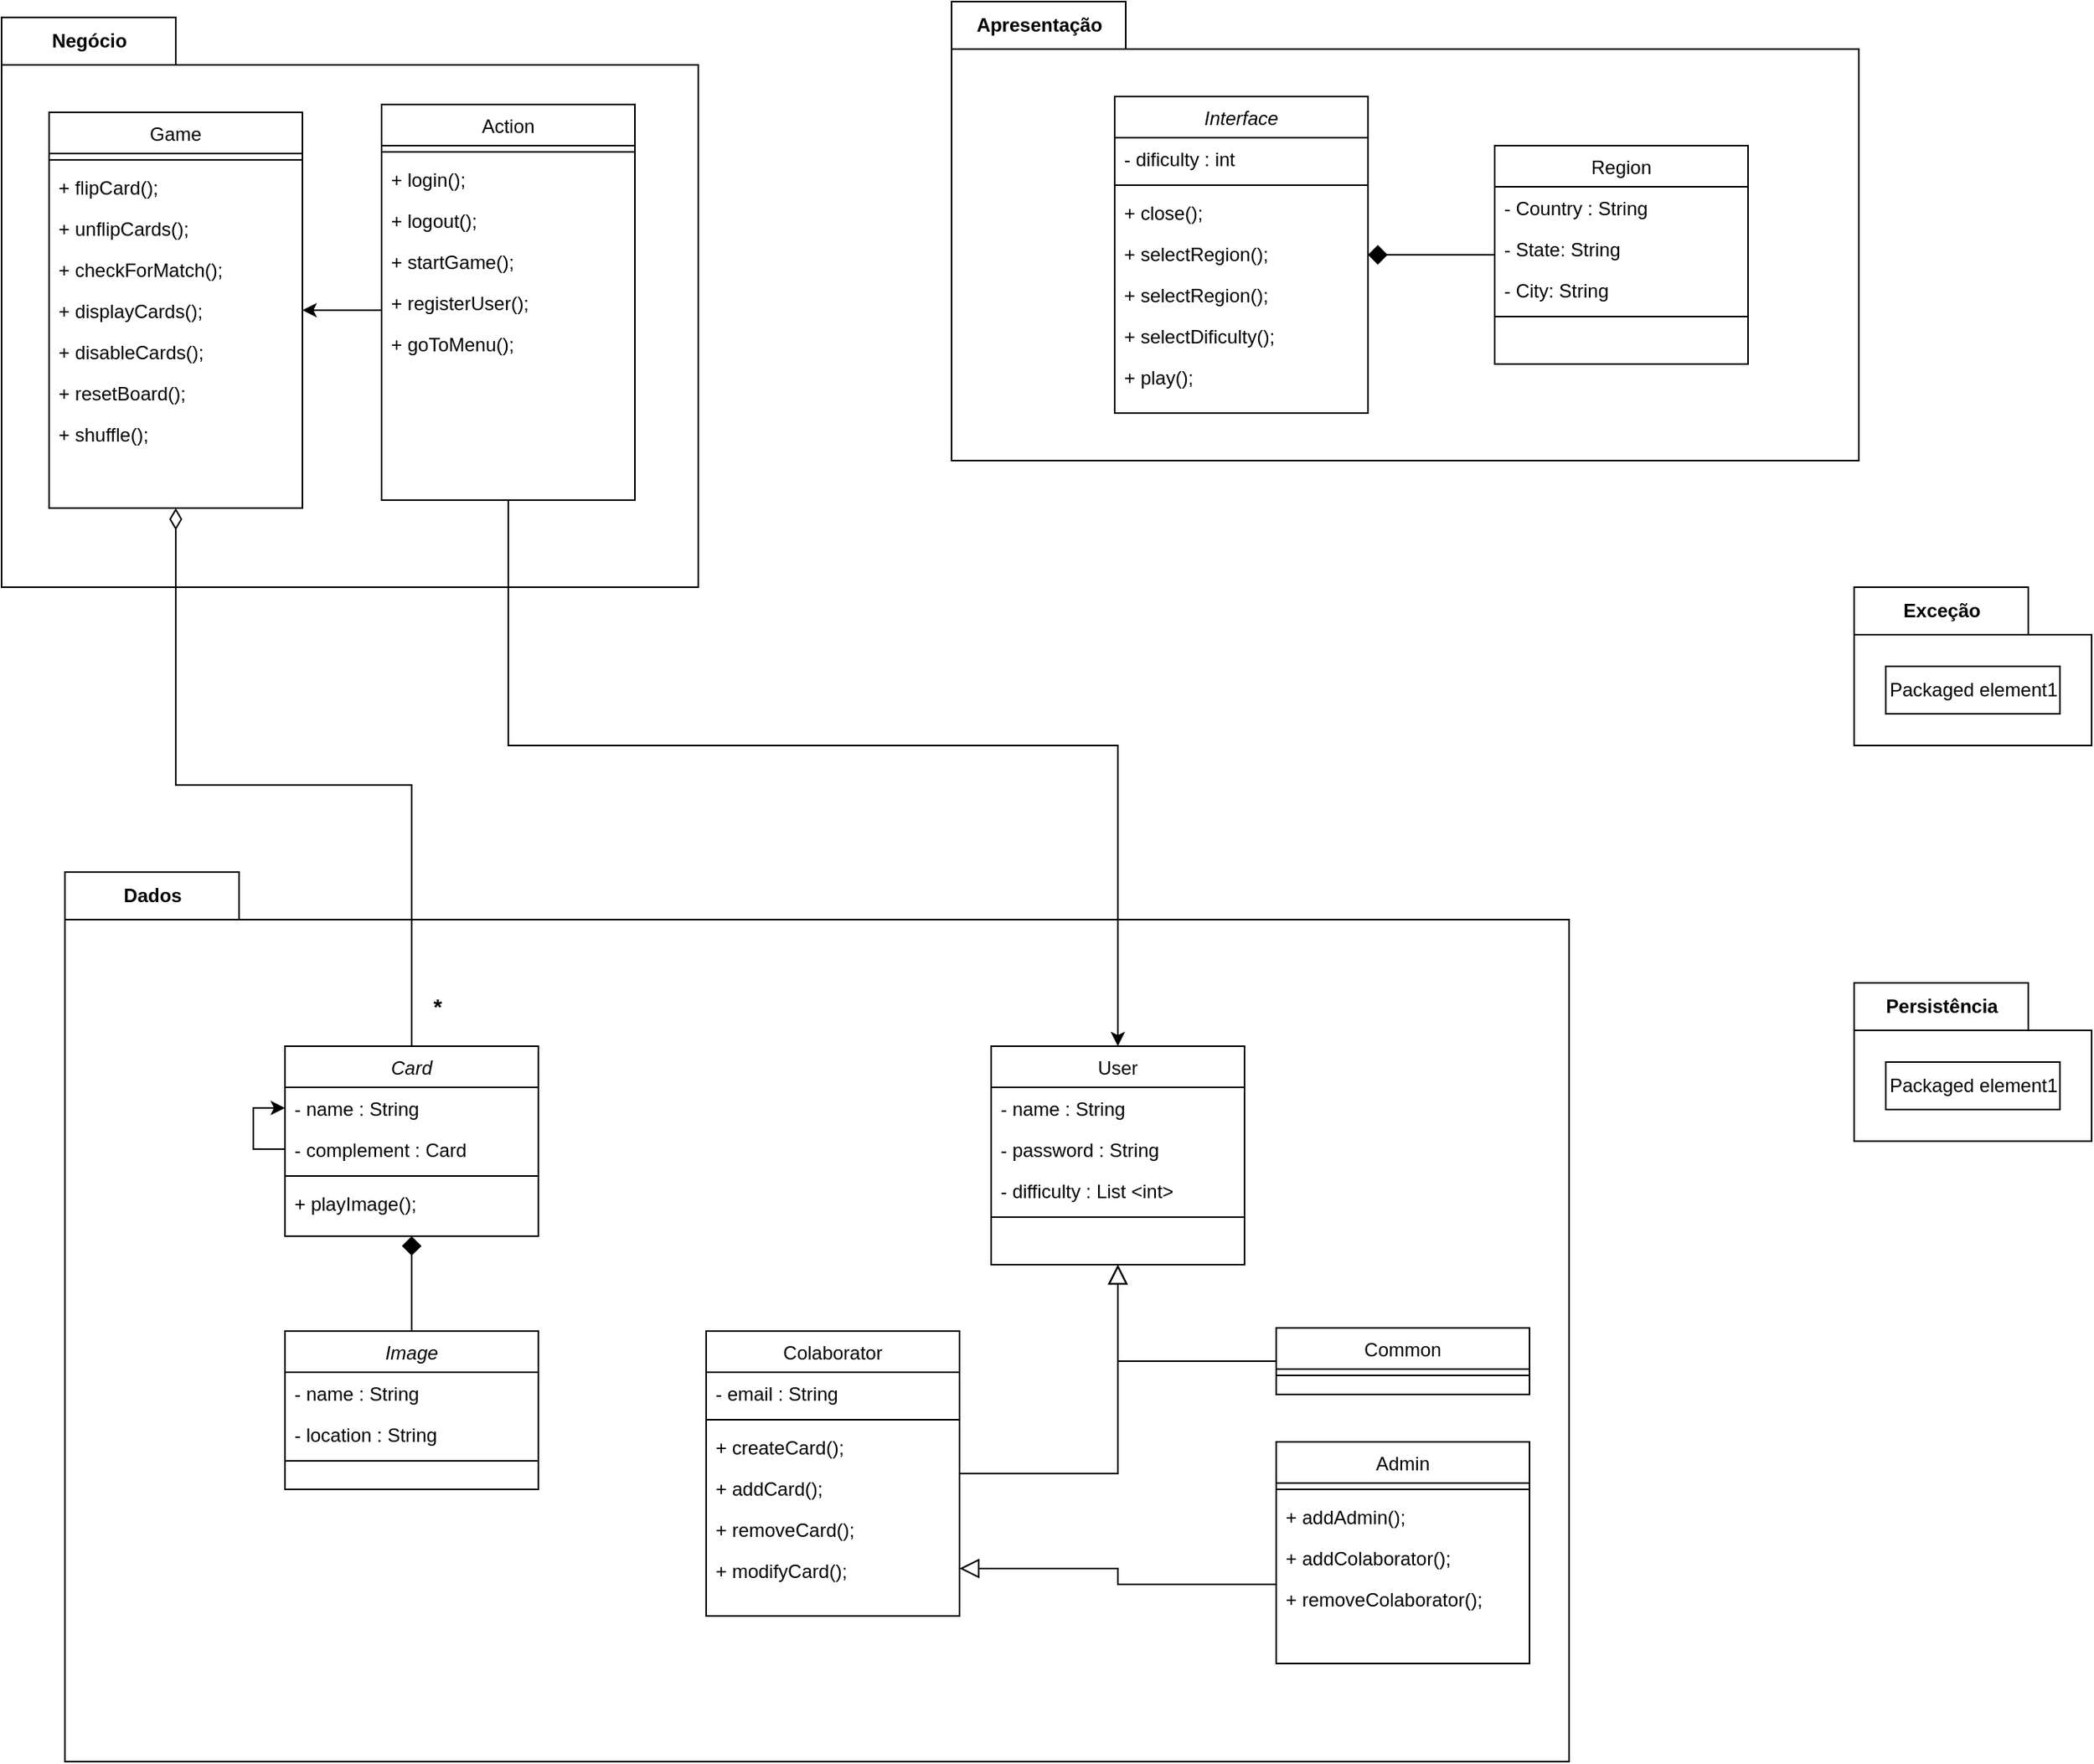 <mxfile version="20.1.1" type="github">
  <diagram id="C5RBs43oDa-KdzZeNtuy" name="Page-1">
    <mxGraphModel dx="981" dy="548" grid="1" gridSize="10" guides="1" tooltips="1" connect="1" arrows="1" fold="1" page="1" pageScale="1" pageWidth="827" pageHeight="1169" math="0" shadow="0">
      <root>
        <mxCell id="WIyWlLk6GJQsqaUBKTNV-0" />
        <mxCell id="WIyWlLk6GJQsqaUBKTNV-1" parent="WIyWlLk6GJQsqaUBKTNV-0" />
        <mxCell id="fE1shfOuvL8CjAbd44VH-1" value="Dados" style="shape=folder;fontStyle=1;tabWidth=110;tabHeight=30;tabPosition=left;html=1;boundedLbl=1;labelInHeader=1;container=1;collapsible=0;recursiveResize=0;" vertex="1" parent="WIyWlLk6GJQsqaUBKTNV-1">
          <mxGeometry x="80" y="560" width="950" height="562" as="geometry" />
        </mxCell>
        <mxCell id="lEsxtGKMERjpSD6ecHsr-9" style="edgeStyle=orthogonalEdgeStyle;rounded=0;orthogonalLoop=1;jettySize=auto;html=1;endArrow=block;endFill=0;endSize=10;" parent="fE1shfOuvL8CjAbd44VH-1" source="zkfFHV4jXpPFQw0GAbJ--6" target="lEsxtGKMERjpSD6ecHsr-3" edge="1">
          <mxGeometry relative="1" as="geometry">
            <mxPoint x="665" y="250" as="targetPoint" />
          </mxGeometry>
        </mxCell>
        <mxCell id="zkfFHV4jXpPFQw0GAbJ--6" value="Colaborator" style="swimlane;fontStyle=0;align=center;verticalAlign=top;childLayout=stackLayout;horizontal=1;startSize=26;horizontalStack=0;resizeParent=1;resizeLast=0;collapsible=1;marginBottom=0;rounded=0;shadow=0;strokeWidth=1;" parent="fE1shfOuvL8CjAbd44VH-1" vertex="1">
          <mxGeometry x="405" y="290" width="160" height="180" as="geometry">
            <mxRectangle x="130" y="380" width="160" height="26" as="alternateBounds" />
          </mxGeometry>
        </mxCell>
        <mxCell id="zkfFHV4jXpPFQw0GAbJ--7" value="- email : String" style="text;align=left;verticalAlign=top;spacingLeft=4;spacingRight=4;overflow=hidden;rotatable=0;points=[[0,0.5],[1,0.5]];portConstraint=eastwest;" parent="zkfFHV4jXpPFQw0GAbJ--6" vertex="1">
          <mxGeometry y="26" width="160" height="26" as="geometry" />
        </mxCell>
        <mxCell id="zkfFHV4jXpPFQw0GAbJ--9" value="" style="line;html=1;strokeWidth=1;align=left;verticalAlign=middle;spacingTop=-1;spacingLeft=3;spacingRight=3;rotatable=0;labelPosition=right;points=[];portConstraint=eastwest;" parent="zkfFHV4jXpPFQw0GAbJ--6" vertex="1">
          <mxGeometry y="52" width="160" height="8" as="geometry" />
        </mxCell>
        <mxCell id="zkfFHV4jXpPFQw0GAbJ--10" value="+ createCard();" style="text;align=left;verticalAlign=top;spacingLeft=4;spacingRight=4;overflow=hidden;rotatable=0;points=[[0,0.5],[1,0.5]];portConstraint=eastwest;fontStyle=0" parent="zkfFHV4jXpPFQw0GAbJ--6" vertex="1">
          <mxGeometry y="60" width="160" height="26" as="geometry" />
        </mxCell>
        <mxCell id="lEsxtGKMERjpSD6ecHsr-11" value="+ addCard();" style="text;align=left;verticalAlign=top;spacingLeft=4;spacingRight=4;overflow=hidden;rotatable=0;points=[[0,0.5],[1,0.5]];portConstraint=eastwest;fontStyle=0" parent="zkfFHV4jXpPFQw0GAbJ--6" vertex="1">
          <mxGeometry y="86" width="160" height="26" as="geometry" />
        </mxCell>
        <mxCell id="lEsxtGKMERjpSD6ecHsr-12" value="+ removeCard();" style="text;align=left;verticalAlign=top;spacingLeft=4;spacingRight=4;overflow=hidden;rotatable=0;points=[[0,0.5],[1,0.5]];portConstraint=eastwest;fontStyle=0" parent="zkfFHV4jXpPFQw0GAbJ--6" vertex="1">
          <mxGeometry y="112" width="160" height="26" as="geometry" />
        </mxCell>
        <mxCell id="lEsxtGKMERjpSD6ecHsr-13" value="+ modifyCard();" style="text;align=left;verticalAlign=top;spacingLeft=4;spacingRight=4;overflow=hidden;rotatable=0;points=[[0,0.5],[1,0.5]];portConstraint=eastwest;fontStyle=0" parent="zkfFHV4jXpPFQw0GAbJ--6" vertex="1">
          <mxGeometry y="138" width="160" height="26" as="geometry" />
        </mxCell>
        <mxCell id="lEsxtGKMERjpSD6ecHsr-10" style="edgeStyle=orthogonalEdgeStyle;rounded=0;orthogonalLoop=1;jettySize=auto;html=1;endArrow=block;endFill=0;endSize=10;" parent="fE1shfOuvL8CjAbd44VH-1" source="Iorugwe1lFg4vuqkTPMZ-1" target="lEsxtGKMERjpSD6ecHsr-3" edge="1">
          <mxGeometry relative="1" as="geometry">
            <mxPoint x="665" y="250" as="targetPoint" />
          </mxGeometry>
        </mxCell>
        <mxCell id="Iorugwe1lFg4vuqkTPMZ-1" value="Common" style="swimlane;fontStyle=0;align=center;verticalAlign=top;childLayout=stackLayout;horizontal=1;startSize=26;horizontalStack=0;resizeParent=1;resizeLast=0;collapsible=1;marginBottom=0;rounded=0;shadow=0;strokeWidth=1;" parent="fE1shfOuvL8CjAbd44VH-1" vertex="1">
          <mxGeometry x="765" y="288" width="160" height="42" as="geometry">
            <mxRectangle x="130" y="380" width="160" height="26" as="alternateBounds" />
          </mxGeometry>
        </mxCell>
        <mxCell id="Iorugwe1lFg4vuqkTPMZ-4" value="" style="line;html=1;strokeWidth=1;align=left;verticalAlign=middle;spacingTop=-1;spacingLeft=3;spacingRight=3;rotatable=0;labelPosition=right;points=[];portConstraint=eastwest;" parent="Iorugwe1lFg4vuqkTPMZ-1" vertex="1">
          <mxGeometry y="26" width="160" height="8" as="geometry" />
        </mxCell>
        <mxCell id="lEsxtGKMERjpSD6ecHsr-3" value="User" style="swimlane;fontStyle=0;align=center;verticalAlign=top;childLayout=stackLayout;horizontal=1;startSize=26;horizontalStack=0;resizeParent=1;resizeLast=0;collapsible=1;marginBottom=0;rounded=0;shadow=0;strokeWidth=1;" parent="fE1shfOuvL8CjAbd44VH-1" vertex="1">
          <mxGeometry x="585" y="110" width="160" height="138" as="geometry">
            <mxRectangle x="130" y="380" width="160" height="26" as="alternateBounds" />
          </mxGeometry>
        </mxCell>
        <mxCell id="lEsxtGKMERjpSD6ecHsr-4" value="- name : String" style="text;align=left;verticalAlign=top;spacingLeft=4;spacingRight=4;overflow=hidden;rotatable=0;points=[[0,0.5],[1,0.5]];portConstraint=eastwest;" parent="lEsxtGKMERjpSD6ecHsr-3" vertex="1">
          <mxGeometry y="26" width="160" height="26" as="geometry" />
        </mxCell>
        <mxCell id="lEsxtGKMERjpSD6ecHsr-5" value="- password : String" style="text;align=left;verticalAlign=top;spacingLeft=4;spacingRight=4;overflow=hidden;rotatable=0;points=[[0,0.5],[1,0.5]];portConstraint=eastwest;rounded=0;shadow=0;html=0;" parent="lEsxtGKMERjpSD6ecHsr-3" vertex="1">
          <mxGeometry y="52" width="160" height="26" as="geometry" />
        </mxCell>
        <mxCell id="fE1shfOuvL8CjAbd44VH-29" value="- difficulty : List &lt;int&gt;" style="text;align=left;verticalAlign=top;spacingLeft=4;spacingRight=4;overflow=hidden;rotatable=0;points=[[0,0.5],[1,0.5]];portConstraint=eastwest;rounded=0;shadow=0;html=0;" vertex="1" parent="lEsxtGKMERjpSD6ecHsr-3">
          <mxGeometry y="78" width="160" height="26" as="geometry" />
        </mxCell>
        <mxCell id="lEsxtGKMERjpSD6ecHsr-6" value="" style="line;html=1;strokeWidth=1;align=left;verticalAlign=middle;spacingTop=-1;spacingLeft=3;spacingRight=3;rotatable=0;labelPosition=right;points=[];portConstraint=eastwest;" parent="lEsxtGKMERjpSD6ecHsr-3" vertex="1">
          <mxGeometry y="104" width="160" height="8" as="geometry" />
        </mxCell>
        <mxCell id="lEsxtGKMERjpSD6ecHsr-54" style="edgeStyle=orthogonalEdgeStyle;rounded=0;orthogonalLoop=1;jettySize=auto;html=1;fontSize=14;endArrow=block;endFill=0;endSize=10;" parent="fE1shfOuvL8CjAbd44VH-1" source="lEsxtGKMERjpSD6ecHsr-47" target="zkfFHV4jXpPFQw0GAbJ--6" edge="1">
          <mxGeometry relative="1" as="geometry">
            <Array as="points">
              <mxPoint x="665" y="450" />
              <mxPoint x="665" y="440" />
            </Array>
          </mxGeometry>
        </mxCell>
        <mxCell id="lEsxtGKMERjpSD6ecHsr-47" value="Admin" style="swimlane;fontStyle=0;align=center;verticalAlign=top;childLayout=stackLayout;horizontal=1;startSize=26;horizontalStack=0;resizeParent=1;resizeLast=0;collapsible=1;marginBottom=0;rounded=0;shadow=0;strokeWidth=1;" parent="fE1shfOuvL8CjAbd44VH-1" vertex="1">
          <mxGeometry x="765" y="360" width="160" height="140" as="geometry">
            <mxRectangle x="130" y="380" width="160" height="26" as="alternateBounds" />
          </mxGeometry>
        </mxCell>
        <mxCell id="lEsxtGKMERjpSD6ecHsr-49" value="" style="line;html=1;strokeWidth=1;align=left;verticalAlign=middle;spacingTop=-1;spacingLeft=3;spacingRight=3;rotatable=0;labelPosition=right;points=[];portConstraint=eastwest;" parent="lEsxtGKMERjpSD6ecHsr-47" vertex="1">
          <mxGeometry y="26" width="160" height="8" as="geometry" />
        </mxCell>
        <mxCell id="lEsxtGKMERjpSD6ecHsr-50" value="+ addAdmin();" style="text;align=left;verticalAlign=top;spacingLeft=4;spacingRight=4;overflow=hidden;rotatable=0;points=[[0,0.5],[1,0.5]];portConstraint=eastwest;fontStyle=0" parent="lEsxtGKMERjpSD6ecHsr-47" vertex="1">
          <mxGeometry y="34" width="160" height="26" as="geometry" />
        </mxCell>
        <mxCell id="lEsxtGKMERjpSD6ecHsr-56" value="+ addColaborator();" style="text;align=left;verticalAlign=top;spacingLeft=4;spacingRight=4;overflow=hidden;rotatable=0;points=[[0,0.5],[1,0.5]];portConstraint=eastwest;fontStyle=0" parent="lEsxtGKMERjpSD6ecHsr-47" vertex="1">
          <mxGeometry y="60" width="160" height="26" as="geometry" />
        </mxCell>
        <mxCell id="lEsxtGKMERjpSD6ecHsr-55" value="+ removeColaborator();" style="text;align=left;verticalAlign=top;spacingLeft=4;spacingRight=4;overflow=hidden;rotatable=0;points=[[0,0.5],[1,0.5]];portConstraint=eastwest;fontStyle=0" parent="lEsxtGKMERjpSD6ecHsr-47" vertex="1">
          <mxGeometry y="86" width="160" height="26" as="geometry" />
        </mxCell>
        <mxCell id="zkfFHV4jXpPFQw0GAbJ--0" value="Card" style="swimlane;fontStyle=2;align=center;verticalAlign=top;childLayout=stackLayout;horizontal=1;startSize=26;horizontalStack=0;resizeParent=1;resizeLast=0;collapsible=1;marginBottom=0;rounded=0;shadow=0;strokeWidth=1;" parent="fE1shfOuvL8CjAbd44VH-1" vertex="1">
          <mxGeometry x="139" y="110" width="160" height="120" as="geometry">
            <mxRectangle x="230" y="140" width="160" height="26" as="alternateBounds" />
          </mxGeometry>
        </mxCell>
        <mxCell id="zkfFHV4jXpPFQw0GAbJ--1" value="- name : String" style="text;align=left;verticalAlign=top;spacingLeft=4;spacingRight=4;overflow=hidden;rotatable=0;points=[[0,0.5],[1,0.5]];portConstraint=eastwest;" parent="zkfFHV4jXpPFQw0GAbJ--0" vertex="1">
          <mxGeometry y="26" width="160" height="26" as="geometry" />
        </mxCell>
        <mxCell id="Iorugwe1lFg4vuqkTPMZ-9" style="edgeStyle=orthogonalEdgeStyle;rounded=0;orthogonalLoop=1;jettySize=auto;html=1;entryX=0;entryY=0.5;entryDx=0;entryDy=0;" parent="zkfFHV4jXpPFQw0GAbJ--0" source="zkfFHV4jXpPFQw0GAbJ--3" target="zkfFHV4jXpPFQw0GAbJ--1" edge="1">
          <mxGeometry relative="1" as="geometry" />
        </mxCell>
        <mxCell id="zkfFHV4jXpPFQw0GAbJ--3" value="- complement : Card" style="text;align=left;verticalAlign=top;spacingLeft=4;spacingRight=4;overflow=hidden;rotatable=0;points=[[0,0.5],[1,0.5]];portConstraint=eastwest;rounded=0;shadow=0;html=0;" parent="zkfFHV4jXpPFQw0GAbJ--0" vertex="1">
          <mxGeometry y="52" width="160" height="26" as="geometry" />
        </mxCell>
        <mxCell id="zkfFHV4jXpPFQw0GAbJ--4" value="" style="line;html=1;strokeWidth=1;align=left;verticalAlign=middle;spacingTop=-1;spacingLeft=3;spacingRight=3;rotatable=0;labelPosition=right;points=[];portConstraint=eastwest;" parent="zkfFHV4jXpPFQw0GAbJ--0" vertex="1">
          <mxGeometry y="78" width="160" height="8" as="geometry" />
        </mxCell>
        <mxCell id="Iorugwe1lFg4vuqkTPMZ-10" value="+ playImage();" style="text;align=left;verticalAlign=top;spacingLeft=4;spacingRight=4;overflow=hidden;rotatable=0;points=[[0,0.5],[1,0.5]];portConstraint=eastwest;rounded=0;shadow=0;html=0;" parent="zkfFHV4jXpPFQw0GAbJ--0" vertex="1">
          <mxGeometry y="86" width="160" height="26" as="geometry" />
        </mxCell>
        <mxCell id="lEsxtGKMERjpSD6ecHsr-15" value="&lt;font style=&quot;font-size: 14px;&quot;&gt;&lt;b&gt;*&lt;/b&gt;&lt;/font&gt;" style="text;html=1;align=center;verticalAlign=middle;resizable=0;points=[];autosize=1;strokeColor=none;fillColor=none;fontStyle=1" parent="fE1shfOuvL8CjAbd44VH-1" vertex="1">
          <mxGeometry x="220" y="70" width="30" height="30" as="geometry" />
        </mxCell>
        <mxCell id="lEsxtGKMERjpSD6ecHsr-23" style="edgeStyle=orthogonalEdgeStyle;rounded=0;orthogonalLoop=1;jettySize=auto;html=1;fontSize=14;endArrow=diamond;endFill=1;endSize=10;" parent="fE1shfOuvL8CjAbd44VH-1" source="lEsxtGKMERjpSD6ecHsr-16" target="zkfFHV4jXpPFQw0GAbJ--0" edge="1">
          <mxGeometry relative="1" as="geometry" />
        </mxCell>
        <mxCell id="lEsxtGKMERjpSD6ecHsr-16" value="Image" style="swimlane;fontStyle=2;align=center;verticalAlign=top;childLayout=stackLayout;horizontal=1;startSize=26;horizontalStack=0;resizeParent=1;resizeLast=0;collapsible=1;marginBottom=0;rounded=0;shadow=0;strokeWidth=1;" parent="fE1shfOuvL8CjAbd44VH-1" vertex="1">
          <mxGeometry x="139" y="290" width="160" height="100" as="geometry">
            <mxRectangle x="230" y="140" width="160" height="26" as="alternateBounds" />
          </mxGeometry>
        </mxCell>
        <mxCell id="lEsxtGKMERjpSD6ecHsr-17" value="- name : String" style="text;align=left;verticalAlign=top;spacingLeft=4;spacingRight=4;overflow=hidden;rotatable=0;points=[[0,0.5],[1,0.5]];portConstraint=eastwest;" parent="lEsxtGKMERjpSD6ecHsr-16" vertex="1">
          <mxGeometry y="26" width="160" height="26" as="geometry" />
        </mxCell>
        <mxCell id="lEsxtGKMERjpSD6ecHsr-18" value="- location : String" style="text;align=left;verticalAlign=top;spacingLeft=4;spacingRight=4;overflow=hidden;rotatable=0;points=[[0,0.5],[1,0.5]];portConstraint=eastwest;rounded=0;shadow=0;html=0;" parent="lEsxtGKMERjpSD6ecHsr-16" vertex="1">
          <mxGeometry y="52" width="160" height="26" as="geometry" />
        </mxCell>
        <mxCell id="lEsxtGKMERjpSD6ecHsr-21" value="" style="line;html=1;strokeWidth=1;align=left;verticalAlign=middle;spacingTop=-1;spacingLeft=3;spacingRight=3;rotatable=0;labelPosition=right;points=[];portConstraint=eastwest;" parent="lEsxtGKMERjpSD6ecHsr-16" vertex="1">
          <mxGeometry y="78" width="160" height="8" as="geometry" />
        </mxCell>
        <mxCell id="fE1shfOuvL8CjAbd44VH-3" value="Negócio" style="shape=folder;fontStyle=1;tabWidth=110;tabHeight=30;tabPosition=left;html=1;boundedLbl=1;labelInHeader=1;container=1;collapsible=0;recursiveResize=0;" vertex="1" parent="WIyWlLk6GJQsqaUBKTNV-1">
          <mxGeometry x="40" y="20" width="440" height="360" as="geometry" />
        </mxCell>
        <mxCell id="zkfFHV4jXpPFQw0GAbJ--17" value="Game" style="swimlane;fontStyle=0;align=center;verticalAlign=top;childLayout=stackLayout;horizontal=1;startSize=26;horizontalStack=0;resizeParent=1;resizeLast=0;collapsible=1;marginBottom=0;rounded=0;shadow=0;strokeWidth=1;" parent="fE1shfOuvL8CjAbd44VH-3" vertex="1">
          <mxGeometry x="30" y="60" width="160" height="250" as="geometry">
            <mxRectangle x="550" y="140" width="160" height="26" as="alternateBounds" />
          </mxGeometry>
        </mxCell>
        <mxCell id="zkfFHV4jXpPFQw0GAbJ--23" value="" style="line;html=1;strokeWidth=1;align=left;verticalAlign=middle;spacingTop=-1;spacingLeft=3;spacingRight=3;rotatable=0;labelPosition=right;points=[];portConstraint=eastwest;" parent="zkfFHV4jXpPFQw0GAbJ--17" vertex="1">
          <mxGeometry y="26" width="160" height="8" as="geometry" />
        </mxCell>
        <mxCell id="zkfFHV4jXpPFQw0GAbJ--24" value="+ flipCard();" style="text;align=left;verticalAlign=top;spacingLeft=4;spacingRight=4;overflow=hidden;rotatable=0;points=[[0,0.5],[1,0.5]];portConstraint=eastwest;" parent="zkfFHV4jXpPFQw0GAbJ--17" vertex="1">
          <mxGeometry y="34" width="160" height="26" as="geometry" />
        </mxCell>
        <mxCell id="lEsxtGKMERjpSD6ecHsr-0" value="+ unflipCards();" style="text;align=left;verticalAlign=top;spacingLeft=4;spacingRight=4;overflow=hidden;rotatable=0;points=[[0,0.5],[1,0.5]];portConstraint=eastwest;" parent="zkfFHV4jXpPFQw0GAbJ--17" vertex="1">
          <mxGeometry y="60" width="160" height="26" as="geometry" />
        </mxCell>
        <mxCell id="zkfFHV4jXpPFQw0GAbJ--25" value="+ checkForMatch();" style="text;align=left;verticalAlign=top;spacingLeft=4;spacingRight=4;overflow=hidden;rotatable=0;points=[[0,0.5],[1,0.5]];portConstraint=eastwest;" parent="zkfFHV4jXpPFQw0GAbJ--17" vertex="1">
          <mxGeometry y="86" width="160" height="26" as="geometry" />
        </mxCell>
        <mxCell id="Iorugwe1lFg4vuqkTPMZ-11" value="+ displayCards();" style="text;align=left;verticalAlign=top;spacingLeft=4;spacingRight=4;overflow=hidden;rotatable=0;points=[[0,0.5],[1,0.5]];portConstraint=eastwest;" parent="zkfFHV4jXpPFQw0GAbJ--17" vertex="1">
          <mxGeometry y="112" width="160" height="26" as="geometry" />
        </mxCell>
        <mxCell id="Iorugwe1lFg4vuqkTPMZ-12" value="+ disableCards();" style="text;align=left;verticalAlign=top;spacingLeft=4;spacingRight=4;overflow=hidden;rotatable=0;points=[[0,0.5],[1,0.5]];portConstraint=eastwest;" parent="zkfFHV4jXpPFQw0GAbJ--17" vertex="1">
          <mxGeometry y="138" width="160" height="26" as="geometry" />
        </mxCell>
        <mxCell id="lEsxtGKMERjpSD6ecHsr-2" value="+ resetBoard();" style="text;align=left;verticalAlign=top;spacingLeft=4;spacingRight=4;overflow=hidden;rotatable=0;points=[[0,0.5],[1,0.5]];portConstraint=eastwest;" parent="zkfFHV4jXpPFQw0GAbJ--17" vertex="1">
          <mxGeometry y="164" width="160" height="26" as="geometry" />
        </mxCell>
        <mxCell id="lEsxtGKMERjpSD6ecHsr-1" value="+ shuffle();" style="text;align=left;verticalAlign=top;spacingLeft=4;spacingRight=4;overflow=hidden;rotatable=0;points=[[0,0.5],[1,0.5]];portConstraint=eastwest;" parent="zkfFHV4jXpPFQw0GAbJ--17" vertex="1">
          <mxGeometry y="190" width="160" height="26" as="geometry" />
        </mxCell>
        <mxCell id="fE1shfOuvL8CjAbd44VH-26" style="edgeStyle=orthogonalEdgeStyle;rounded=0;orthogonalLoop=1;jettySize=auto;html=1;" edge="1" parent="fE1shfOuvL8CjAbd44VH-3" source="fE1shfOuvL8CjAbd44VH-12" target="zkfFHV4jXpPFQw0GAbJ--17">
          <mxGeometry relative="1" as="geometry">
            <Array as="points">
              <mxPoint x="230" y="185" />
              <mxPoint x="230" y="185" />
            </Array>
          </mxGeometry>
        </mxCell>
        <mxCell id="fE1shfOuvL8CjAbd44VH-12" value="Action" style="swimlane;fontStyle=0;align=center;verticalAlign=top;childLayout=stackLayout;horizontal=1;startSize=26;horizontalStack=0;resizeParent=1;resizeLast=0;collapsible=1;marginBottom=0;rounded=0;shadow=0;strokeWidth=1;" vertex="1" parent="fE1shfOuvL8CjAbd44VH-3">
          <mxGeometry x="240" y="55" width="160" height="250" as="geometry">
            <mxRectangle x="550" y="140" width="160" height="26" as="alternateBounds" />
          </mxGeometry>
        </mxCell>
        <mxCell id="fE1shfOuvL8CjAbd44VH-13" value="" style="line;html=1;strokeWidth=1;align=left;verticalAlign=middle;spacingTop=-1;spacingLeft=3;spacingRight=3;rotatable=0;labelPosition=right;points=[];portConstraint=eastwest;" vertex="1" parent="fE1shfOuvL8CjAbd44VH-12">
          <mxGeometry y="26" width="160" height="8" as="geometry" />
        </mxCell>
        <mxCell id="fE1shfOuvL8CjAbd44VH-14" value="+ login();" style="text;align=left;verticalAlign=top;spacingLeft=4;spacingRight=4;overflow=hidden;rotatable=0;points=[[0,0.5],[1,0.5]];portConstraint=eastwest;" vertex="1" parent="fE1shfOuvL8CjAbd44VH-12">
          <mxGeometry y="34" width="160" height="26" as="geometry" />
        </mxCell>
        <mxCell id="fE1shfOuvL8CjAbd44VH-15" value="+ logout();" style="text;align=left;verticalAlign=top;spacingLeft=4;spacingRight=4;overflow=hidden;rotatable=0;points=[[0,0.5],[1,0.5]];portConstraint=eastwest;" vertex="1" parent="fE1shfOuvL8CjAbd44VH-12">
          <mxGeometry y="60" width="160" height="26" as="geometry" />
        </mxCell>
        <mxCell id="fE1shfOuvL8CjAbd44VH-25" value="+ startGame();" style="text;align=left;verticalAlign=top;spacingLeft=4;spacingRight=4;overflow=hidden;rotatable=0;points=[[0,0.5],[1,0.5]];portConstraint=eastwest;" vertex="1" parent="fE1shfOuvL8CjAbd44VH-12">
          <mxGeometry y="86" width="160" height="26" as="geometry" />
        </mxCell>
        <mxCell id="fE1shfOuvL8CjAbd44VH-27" value="+ registerUser();" style="text;align=left;verticalAlign=top;spacingLeft=4;spacingRight=4;overflow=hidden;rotatable=0;points=[[0,0.5],[1,0.5]];portConstraint=eastwest;" vertex="1" parent="fE1shfOuvL8CjAbd44VH-12">
          <mxGeometry y="112" width="160" height="26" as="geometry" />
        </mxCell>
        <mxCell id="fE1shfOuvL8CjAbd44VH-28" value="+ goToMenu();" style="text;align=left;verticalAlign=top;spacingLeft=4;spacingRight=4;overflow=hidden;rotatable=0;points=[[0,0.5],[1,0.5]];portConstraint=eastwest;" vertex="1" parent="fE1shfOuvL8CjAbd44VH-12">
          <mxGeometry y="138" width="160" height="26" as="geometry" />
        </mxCell>
        <mxCell id="fE1shfOuvL8CjAbd44VH-5" value="Apresentação" style="shape=folder;fontStyle=1;tabWidth=110;tabHeight=30;tabPosition=left;html=1;boundedLbl=1;labelInHeader=1;container=1;collapsible=0;recursiveResize=0;" vertex="1" parent="WIyWlLk6GJQsqaUBKTNV-1">
          <mxGeometry x="640" y="10" width="573" height="290" as="geometry" />
        </mxCell>
        <mxCell id="lEsxtGKMERjpSD6ecHsr-24" value="Interface" style="swimlane;fontStyle=2;align=center;verticalAlign=top;childLayout=stackLayout;horizontal=1;startSize=26;horizontalStack=0;resizeParent=1;resizeLast=0;collapsible=1;marginBottom=0;rounded=0;shadow=0;strokeWidth=1;" parent="fE1shfOuvL8CjAbd44VH-5" vertex="1">
          <mxGeometry x="103" y="60" width="160" height="200" as="geometry">
            <mxRectangle x="550" y="140" width="160" height="26" as="alternateBounds" />
          </mxGeometry>
        </mxCell>
        <mxCell id="lEsxtGKMERjpSD6ecHsr-25" value="- dificulty : int" style="text;align=left;verticalAlign=top;spacingLeft=4;spacingRight=4;overflow=hidden;rotatable=0;points=[[0,0.5],[1,0.5]];portConstraint=eastwest;" parent="lEsxtGKMERjpSD6ecHsr-24" vertex="1">
          <mxGeometry y="26" width="160" height="26" as="geometry" />
        </mxCell>
        <mxCell id="lEsxtGKMERjpSD6ecHsr-26" value="" style="line;html=1;strokeWidth=1;align=left;verticalAlign=middle;spacingTop=-1;spacingLeft=3;spacingRight=3;rotatable=0;labelPosition=right;points=[];portConstraint=eastwest;" parent="lEsxtGKMERjpSD6ecHsr-24" vertex="1">
          <mxGeometry y="52" width="160" height="8" as="geometry" />
        </mxCell>
        <mxCell id="lEsxtGKMERjpSD6ecHsr-27" value="+ close();" style="text;align=left;verticalAlign=top;spacingLeft=4;spacingRight=4;overflow=hidden;rotatable=0;points=[[0,0.5],[1,0.5]];portConstraint=eastwest;" parent="lEsxtGKMERjpSD6ecHsr-24" vertex="1">
          <mxGeometry y="60" width="160" height="26" as="geometry" />
        </mxCell>
        <mxCell id="lEsxtGKMERjpSD6ecHsr-34" value="+ selectRegion();" style="text;align=left;verticalAlign=top;spacingLeft=4;spacingRight=4;overflow=hidden;rotatable=0;points=[[0,0.5],[1,0.5]];portConstraint=eastwest;" parent="lEsxtGKMERjpSD6ecHsr-24" vertex="1">
          <mxGeometry y="86" width="160" height="26" as="geometry" />
        </mxCell>
        <mxCell id="lEsxtGKMERjpSD6ecHsr-35" value="+ selectRegion();" style="text;align=left;verticalAlign=top;spacingLeft=4;spacingRight=4;overflow=hidden;rotatable=0;points=[[0,0.5],[1,0.5]];portConstraint=eastwest;" parent="lEsxtGKMERjpSD6ecHsr-24" vertex="1">
          <mxGeometry y="112" width="160" height="26" as="geometry" />
        </mxCell>
        <mxCell id="lEsxtGKMERjpSD6ecHsr-36" value="+ selectDificulty();" style="text;align=left;verticalAlign=top;spacingLeft=4;spacingRight=4;overflow=hidden;rotatable=0;points=[[0,0.5],[1,0.5]];portConstraint=eastwest;" parent="lEsxtGKMERjpSD6ecHsr-24" vertex="1">
          <mxGeometry y="138" width="160" height="26" as="geometry" />
        </mxCell>
        <mxCell id="lEsxtGKMERjpSD6ecHsr-38" value="+ play();" style="text;align=left;verticalAlign=top;spacingLeft=4;spacingRight=4;overflow=hidden;rotatable=0;points=[[0,0.5],[1,0.5]];portConstraint=eastwest;" parent="lEsxtGKMERjpSD6ecHsr-24" vertex="1">
          <mxGeometry y="164" width="160" height="26" as="geometry" />
        </mxCell>
        <mxCell id="lEsxtGKMERjpSD6ecHsr-46" style="edgeStyle=orthogonalEdgeStyle;rounded=0;orthogonalLoop=1;jettySize=auto;html=1;fontSize=14;endArrow=diamond;endFill=1;endSize=10;" parent="fE1shfOuvL8CjAbd44VH-5" source="lEsxtGKMERjpSD6ecHsr-39" target="lEsxtGKMERjpSD6ecHsr-24" edge="1">
          <mxGeometry relative="1" as="geometry" />
        </mxCell>
        <mxCell id="lEsxtGKMERjpSD6ecHsr-39" value="Region" style="swimlane;fontStyle=0;align=center;verticalAlign=top;childLayout=stackLayout;horizontal=1;startSize=26;horizontalStack=0;resizeParent=1;resizeLast=0;collapsible=1;marginBottom=0;rounded=0;shadow=0;strokeWidth=1;" parent="fE1shfOuvL8CjAbd44VH-5" vertex="1">
          <mxGeometry x="343" y="91" width="160" height="138" as="geometry">
            <mxRectangle x="230" y="140" width="160" height="26" as="alternateBounds" />
          </mxGeometry>
        </mxCell>
        <mxCell id="lEsxtGKMERjpSD6ecHsr-40" value="- Country : String" style="text;align=left;verticalAlign=top;spacingLeft=4;spacingRight=4;overflow=hidden;rotatable=0;points=[[0,0.5],[1,0.5]];portConstraint=eastwest;" parent="lEsxtGKMERjpSD6ecHsr-39" vertex="1">
          <mxGeometry y="26" width="160" height="26" as="geometry" />
        </mxCell>
        <mxCell id="lEsxtGKMERjpSD6ecHsr-42" value="- State: String" style="text;align=left;verticalAlign=top;spacingLeft=4;spacingRight=4;overflow=hidden;rotatable=0;points=[[0,0.5],[1,0.5]];portConstraint=eastwest;rounded=0;shadow=0;html=0;" parent="lEsxtGKMERjpSD6ecHsr-39" vertex="1">
          <mxGeometry y="52" width="160" height="26" as="geometry" />
        </mxCell>
        <mxCell id="lEsxtGKMERjpSD6ecHsr-45" value="- City: String" style="text;align=left;verticalAlign=top;spacingLeft=4;spacingRight=4;overflow=hidden;rotatable=0;points=[[0,0.5],[1,0.5]];portConstraint=eastwest;rounded=0;shadow=0;html=0;" parent="lEsxtGKMERjpSD6ecHsr-39" vertex="1">
          <mxGeometry y="78" width="160" height="26" as="geometry" />
        </mxCell>
        <mxCell id="lEsxtGKMERjpSD6ecHsr-43" value="" style="line;html=1;strokeWidth=1;align=left;verticalAlign=middle;spacingTop=-1;spacingLeft=3;spacingRight=3;rotatable=0;labelPosition=right;points=[];portConstraint=eastwest;" parent="lEsxtGKMERjpSD6ecHsr-39" vertex="1">
          <mxGeometry y="104" width="160" height="8" as="geometry" />
        </mxCell>
        <mxCell id="fE1shfOuvL8CjAbd44VH-7" value="Persistência" style="shape=folder;fontStyle=1;tabWidth=110;tabHeight=30;tabPosition=left;html=1;boundedLbl=1;labelInHeader=1;container=1;collapsible=0;recursiveResize=0;" vertex="1" parent="WIyWlLk6GJQsqaUBKTNV-1">
          <mxGeometry x="1210" y="630" width="150" height="100" as="geometry" />
        </mxCell>
        <mxCell id="fE1shfOuvL8CjAbd44VH-8" value="Packaged element1" style="html=1;" vertex="1" parent="fE1shfOuvL8CjAbd44VH-7">
          <mxGeometry width="110" height="30" relative="1" as="geometry">
            <mxPoint x="20" y="50" as="offset" />
          </mxGeometry>
        </mxCell>
        <mxCell id="fE1shfOuvL8CjAbd44VH-9" value="Exceção" style="shape=folder;fontStyle=1;tabWidth=110;tabHeight=30;tabPosition=left;html=1;boundedLbl=1;labelInHeader=1;container=1;collapsible=0;recursiveResize=0;" vertex="1" parent="WIyWlLk6GJQsqaUBKTNV-1">
          <mxGeometry x="1210" y="380" width="150" height="100" as="geometry" />
        </mxCell>
        <mxCell id="fE1shfOuvL8CjAbd44VH-10" value="Packaged element1" style="html=1;" vertex="1" parent="fE1shfOuvL8CjAbd44VH-9">
          <mxGeometry width="110" height="30" relative="1" as="geometry">
            <mxPoint x="20" y="50" as="offset" />
          </mxGeometry>
        </mxCell>
        <mxCell id="lEsxtGKMERjpSD6ecHsr-14" style="edgeStyle=orthogonalEdgeStyle;rounded=0;orthogonalLoop=1;jettySize=auto;html=1;endArrow=diamondThin;endFill=0;endSize=11;" parent="WIyWlLk6GJQsqaUBKTNV-1" target="zkfFHV4jXpPFQw0GAbJ--17" edge="1" source="zkfFHV4jXpPFQw0GAbJ--0">
          <mxGeometry relative="1" as="geometry">
            <mxPoint x="200" y="105.034" as="sourcePoint" />
          </mxGeometry>
        </mxCell>
        <mxCell id="fE1shfOuvL8CjAbd44VH-24" style="edgeStyle=orthogonalEdgeStyle;rounded=0;orthogonalLoop=1;jettySize=auto;html=1;" edge="1" parent="WIyWlLk6GJQsqaUBKTNV-1" source="fE1shfOuvL8CjAbd44VH-12" target="lEsxtGKMERjpSD6ecHsr-3">
          <mxGeometry relative="1" as="geometry">
            <Array as="points">
              <mxPoint x="360" y="480" />
              <mxPoint x="745" y="480" />
            </Array>
          </mxGeometry>
        </mxCell>
      </root>
    </mxGraphModel>
  </diagram>
</mxfile>
